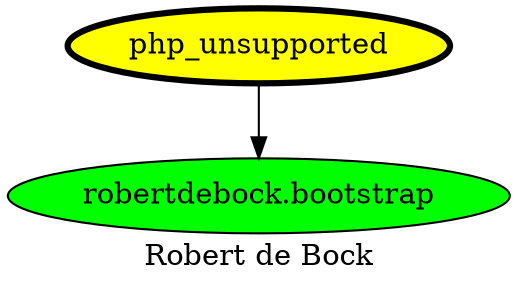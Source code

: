 digraph PhiloDilemma {
  label = "Robert de Bock" ;
  overlap=false
  {
    "php_unsupported" [fillcolor=yellow style=filled penwidth=3]
    "robertdebock.bootstrap" [fillcolor=green style=filled]
  }
  "php_unsupported" -> "robertdebock.bootstrap"
}
